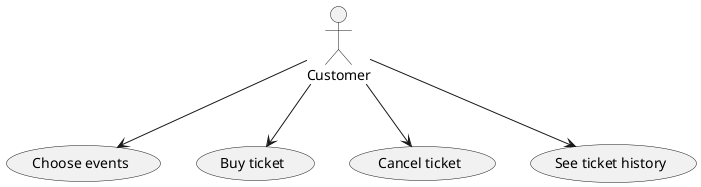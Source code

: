 @startuml

Customer --> (Choose events)
Customer --> (Buy ticket)
Customer --> (Cancel ticket)
Customer --> (See ticket history)

newpage

Organizer -->(Create Events<seated and nonseated>)
Organizer -->(Delete Events<seated and nonseated>)
Organizer -->(Edit Events<seated and nonseated>)
Organizer -->(Create Location)
Organizer -->(Delete Location)
Organizer -->(Edit Location)
Organizer -->(Create Rooms)
Organizer -->(Delete Rooms)
Organizer -->(Edit Rooms)

@enduml